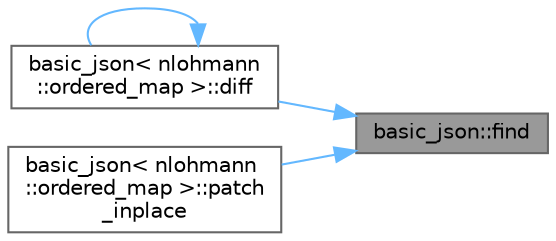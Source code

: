 digraph "basic_json::find"
{
 // LATEX_PDF_SIZE
  bgcolor="transparent";
  edge [fontname=Helvetica,fontsize=10,labelfontname=Helvetica,labelfontsize=10];
  node [fontname=Helvetica,fontsize=10,shape=box,height=0.2,width=0.4];
  rankdir="RL";
  Node1 [id="Node000001",label="basic_json::find",height=0.2,width=0.4,color="gray40", fillcolor="grey60", style="filled", fontcolor="black",tooltip="find an element in a JSON object"];
  Node1 -> Node2 [id="edge1_Node000001_Node000002",dir="back",color="steelblue1",style="solid",tooltip=" "];
  Node2 [id="Node000002",label="basic_json\< nlohmann\l::ordered_map \>::diff",height=0.2,width=0.4,color="grey40", fillcolor="white", style="filled",URL="$classbasic__json.html#a699ef418df577e75f28dfce6b04d6c2f",tooltip=" "];
  Node2 -> Node2 [id="edge2_Node000002_Node000002",dir="back",color="steelblue1",style="solid",tooltip=" "];
  Node1 -> Node3 [id="edge3_Node000001_Node000003",dir="back",color="steelblue1",style="solid",tooltip=" "];
  Node3 [id="Node000003",label="basic_json\< nlohmann\l::ordered_map \>::patch\l_inplace",height=0.2,width=0.4,color="grey40", fillcolor="white", style="filled",URL="$classbasic__json.html#a693812b31e106dec9166e93d8f6dd7d7",tooltip=" "];
}
